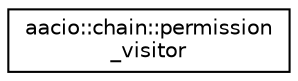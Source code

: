 digraph "Graphical Class Hierarchy"
{
  edge [fontname="Helvetica",fontsize="10",labelfontname="Helvetica",labelfontsize="10"];
  node [fontname="Helvetica",fontsize="10",shape=record];
  rankdir="LR";
  Node0 [label="aacio::chain::permission\l_visitor",height=0.2,width=0.4,color="black", fillcolor="white", style="filled",URL="$classaacio_1_1chain_1_1permission__visitor.html"];
}
